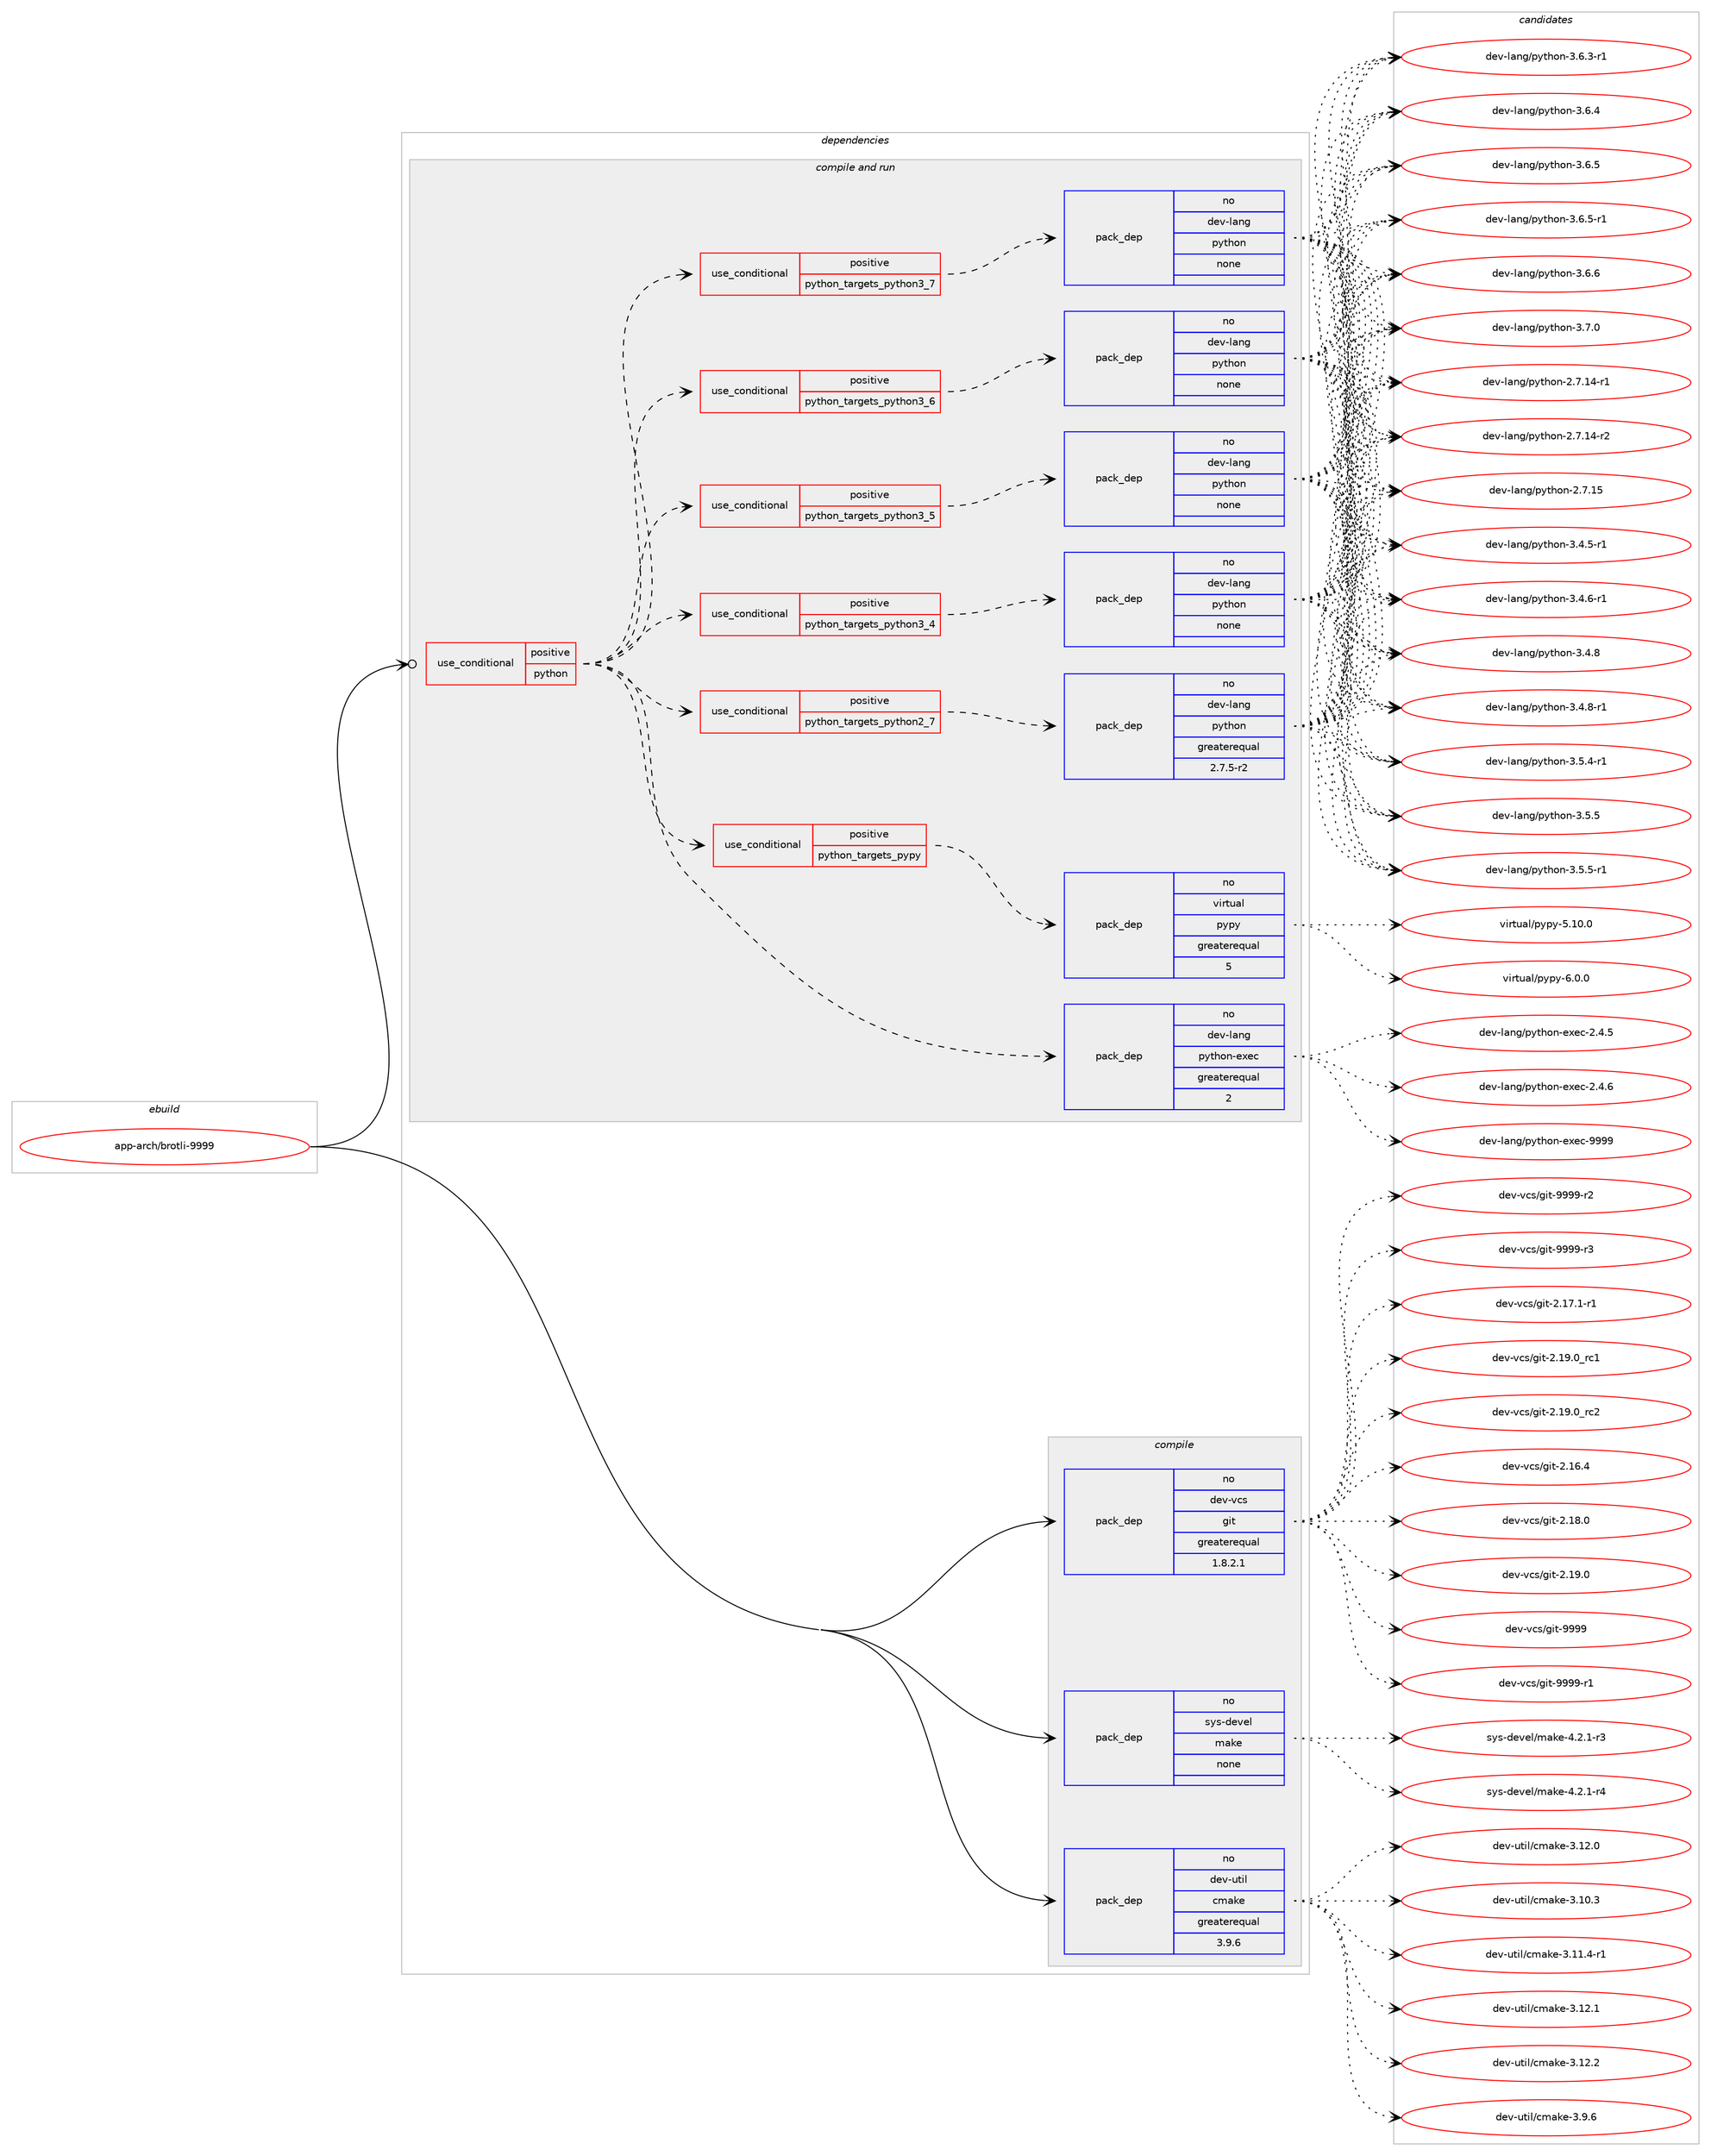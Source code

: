 digraph prolog {

# *************
# Graph options
# *************

newrank=true;
concentrate=true;
compound=true;
graph [rankdir=LR,fontname=Helvetica,fontsize=10,ranksep=1.5];#, ranksep=2.5, nodesep=0.2];
edge  [arrowhead=vee];
node  [fontname=Helvetica,fontsize=10];

# **********
# The ebuild
# **********

subgraph cluster_leftcol {
color=gray;
rank=same;
label=<<i>ebuild</i>>;
id [label="app-arch/brotli-9999", color=red, width=4, href="../app-arch/brotli-9999.svg"];
}

# ****************
# The dependencies
# ****************

subgraph cluster_midcol {
color=gray;
label=<<i>dependencies</i>>;
subgraph cluster_compile {
fillcolor="#eeeeee";
style=filled;
label=<<i>compile</i>>;
subgraph pack399 {
dependency563 [label=<<TABLE BORDER="0" CELLBORDER="1" CELLSPACING="0" CELLPADDING="4" WIDTH="220"><TR><TD ROWSPAN="6" CELLPADDING="30">pack_dep</TD></TR><TR><TD WIDTH="110">no</TD></TR><TR><TD>dev-util</TD></TR><TR><TD>cmake</TD></TR><TR><TD>greaterequal</TD></TR><TR><TD>3.9.6</TD></TR></TABLE>>, shape=none, color=blue];
}
id:e -> dependency563:w [weight=20,style="solid",arrowhead="vee"];
subgraph pack400 {
dependency564 [label=<<TABLE BORDER="0" CELLBORDER="1" CELLSPACING="0" CELLPADDING="4" WIDTH="220"><TR><TD ROWSPAN="6" CELLPADDING="30">pack_dep</TD></TR><TR><TD WIDTH="110">no</TD></TR><TR><TD>dev-vcs</TD></TR><TR><TD>git</TD></TR><TR><TD>greaterequal</TD></TR><TR><TD>1.8.2.1</TD></TR></TABLE>>, shape=none, color=blue];
}
id:e -> dependency564:w [weight=20,style="solid",arrowhead="vee"];
subgraph pack401 {
dependency565 [label=<<TABLE BORDER="0" CELLBORDER="1" CELLSPACING="0" CELLPADDING="4" WIDTH="220"><TR><TD ROWSPAN="6" CELLPADDING="30">pack_dep</TD></TR><TR><TD WIDTH="110">no</TD></TR><TR><TD>sys-devel</TD></TR><TR><TD>make</TD></TR><TR><TD>none</TD></TR><TR><TD></TD></TR></TABLE>>, shape=none, color=blue];
}
id:e -> dependency565:w [weight=20,style="solid",arrowhead="vee"];
}
subgraph cluster_compileandrun {
fillcolor="#eeeeee";
style=filled;
label=<<i>compile and run</i>>;
subgraph cond144 {
dependency566 [label=<<TABLE BORDER="0" CELLBORDER="1" CELLSPACING="0" CELLPADDING="4"><TR><TD ROWSPAN="3" CELLPADDING="10">use_conditional</TD></TR><TR><TD>positive</TD></TR><TR><TD>python</TD></TR></TABLE>>, shape=none, color=red];
subgraph cond145 {
dependency567 [label=<<TABLE BORDER="0" CELLBORDER="1" CELLSPACING="0" CELLPADDING="4"><TR><TD ROWSPAN="3" CELLPADDING="10">use_conditional</TD></TR><TR><TD>positive</TD></TR><TR><TD>python_targets_pypy</TD></TR></TABLE>>, shape=none, color=red];
subgraph pack402 {
dependency568 [label=<<TABLE BORDER="0" CELLBORDER="1" CELLSPACING="0" CELLPADDING="4" WIDTH="220"><TR><TD ROWSPAN="6" CELLPADDING="30">pack_dep</TD></TR><TR><TD WIDTH="110">no</TD></TR><TR><TD>virtual</TD></TR><TR><TD>pypy</TD></TR><TR><TD>greaterequal</TD></TR><TR><TD>5</TD></TR></TABLE>>, shape=none, color=blue];
}
dependency567:e -> dependency568:w [weight=20,style="dashed",arrowhead="vee"];
}
dependency566:e -> dependency567:w [weight=20,style="dashed",arrowhead="vee"];
subgraph cond146 {
dependency569 [label=<<TABLE BORDER="0" CELLBORDER="1" CELLSPACING="0" CELLPADDING="4"><TR><TD ROWSPAN="3" CELLPADDING="10">use_conditional</TD></TR><TR><TD>positive</TD></TR><TR><TD>python_targets_python2_7</TD></TR></TABLE>>, shape=none, color=red];
subgraph pack403 {
dependency570 [label=<<TABLE BORDER="0" CELLBORDER="1" CELLSPACING="0" CELLPADDING="4" WIDTH="220"><TR><TD ROWSPAN="6" CELLPADDING="30">pack_dep</TD></TR><TR><TD WIDTH="110">no</TD></TR><TR><TD>dev-lang</TD></TR><TR><TD>python</TD></TR><TR><TD>greaterequal</TD></TR><TR><TD>2.7.5-r2</TD></TR></TABLE>>, shape=none, color=blue];
}
dependency569:e -> dependency570:w [weight=20,style="dashed",arrowhead="vee"];
}
dependency566:e -> dependency569:w [weight=20,style="dashed",arrowhead="vee"];
subgraph cond147 {
dependency571 [label=<<TABLE BORDER="0" CELLBORDER="1" CELLSPACING="0" CELLPADDING="4"><TR><TD ROWSPAN="3" CELLPADDING="10">use_conditional</TD></TR><TR><TD>positive</TD></TR><TR><TD>python_targets_python3_4</TD></TR></TABLE>>, shape=none, color=red];
subgraph pack404 {
dependency572 [label=<<TABLE BORDER="0" CELLBORDER="1" CELLSPACING="0" CELLPADDING="4" WIDTH="220"><TR><TD ROWSPAN="6" CELLPADDING="30">pack_dep</TD></TR><TR><TD WIDTH="110">no</TD></TR><TR><TD>dev-lang</TD></TR><TR><TD>python</TD></TR><TR><TD>none</TD></TR><TR><TD></TD></TR></TABLE>>, shape=none, color=blue];
}
dependency571:e -> dependency572:w [weight=20,style="dashed",arrowhead="vee"];
}
dependency566:e -> dependency571:w [weight=20,style="dashed",arrowhead="vee"];
subgraph cond148 {
dependency573 [label=<<TABLE BORDER="0" CELLBORDER="1" CELLSPACING="0" CELLPADDING="4"><TR><TD ROWSPAN="3" CELLPADDING="10">use_conditional</TD></TR><TR><TD>positive</TD></TR><TR><TD>python_targets_python3_5</TD></TR></TABLE>>, shape=none, color=red];
subgraph pack405 {
dependency574 [label=<<TABLE BORDER="0" CELLBORDER="1" CELLSPACING="0" CELLPADDING="4" WIDTH="220"><TR><TD ROWSPAN="6" CELLPADDING="30">pack_dep</TD></TR><TR><TD WIDTH="110">no</TD></TR><TR><TD>dev-lang</TD></TR><TR><TD>python</TD></TR><TR><TD>none</TD></TR><TR><TD></TD></TR></TABLE>>, shape=none, color=blue];
}
dependency573:e -> dependency574:w [weight=20,style="dashed",arrowhead="vee"];
}
dependency566:e -> dependency573:w [weight=20,style="dashed",arrowhead="vee"];
subgraph cond149 {
dependency575 [label=<<TABLE BORDER="0" CELLBORDER="1" CELLSPACING="0" CELLPADDING="4"><TR><TD ROWSPAN="3" CELLPADDING="10">use_conditional</TD></TR><TR><TD>positive</TD></TR><TR><TD>python_targets_python3_6</TD></TR></TABLE>>, shape=none, color=red];
subgraph pack406 {
dependency576 [label=<<TABLE BORDER="0" CELLBORDER="1" CELLSPACING="0" CELLPADDING="4" WIDTH="220"><TR><TD ROWSPAN="6" CELLPADDING="30">pack_dep</TD></TR><TR><TD WIDTH="110">no</TD></TR><TR><TD>dev-lang</TD></TR><TR><TD>python</TD></TR><TR><TD>none</TD></TR><TR><TD></TD></TR></TABLE>>, shape=none, color=blue];
}
dependency575:e -> dependency576:w [weight=20,style="dashed",arrowhead="vee"];
}
dependency566:e -> dependency575:w [weight=20,style="dashed",arrowhead="vee"];
subgraph cond150 {
dependency577 [label=<<TABLE BORDER="0" CELLBORDER="1" CELLSPACING="0" CELLPADDING="4"><TR><TD ROWSPAN="3" CELLPADDING="10">use_conditional</TD></TR><TR><TD>positive</TD></TR><TR><TD>python_targets_python3_7</TD></TR></TABLE>>, shape=none, color=red];
subgraph pack407 {
dependency578 [label=<<TABLE BORDER="0" CELLBORDER="1" CELLSPACING="0" CELLPADDING="4" WIDTH="220"><TR><TD ROWSPAN="6" CELLPADDING="30">pack_dep</TD></TR><TR><TD WIDTH="110">no</TD></TR><TR><TD>dev-lang</TD></TR><TR><TD>python</TD></TR><TR><TD>none</TD></TR><TR><TD></TD></TR></TABLE>>, shape=none, color=blue];
}
dependency577:e -> dependency578:w [weight=20,style="dashed",arrowhead="vee"];
}
dependency566:e -> dependency577:w [weight=20,style="dashed",arrowhead="vee"];
subgraph pack408 {
dependency579 [label=<<TABLE BORDER="0" CELLBORDER="1" CELLSPACING="0" CELLPADDING="4" WIDTH="220"><TR><TD ROWSPAN="6" CELLPADDING="30">pack_dep</TD></TR><TR><TD WIDTH="110">no</TD></TR><TR><TD>dev-lang</TD></TR><TR><TD>python-exec</TD></TR><TR><TD>greaterequal</TD></TR><TR><TD>2</TD></TR></TABLE>>, shape=none, color=blue];
}
dependency566:e -> dependency579:w [weight=20,style="dashed",arrowhead="vee"];
}
id:e -> dependency566:w [weight=20,style="solid",arrowhead="odotvee"];
}
subgraph cluster_run {
fillcolor="#eeeeee";
style=filled;
label=<<i>run</i>>;
}
}

# **************
# The candidates
# **************

subgraph cluster_choices {
rank=same;
color=gray;
label=<<i>candidates</i>>;

subgraph choice399 {
color=black;
nodesep=1;
choice1001011184511711610510847991099710710145514649504648 [label="dev-util/cmake-3.12.0", color=red, width=4,href="../dev-util/cmake-3.12.0.svg"];
choice1001011184511711610510847991099710710145514649484651 [label="dev-util/cmake-3.10.3", color=red, width=4,href="../dev-util/cmake-3.10.3.svg"];
choice10010111845117116105108479910997107101455146494946524511449 [label="dev-util/cmake-3.11.4-r1", color=red, width=4,href="../dev-util/cmake-3.11.4-r1.svg"];
choice1001011184511711610510847991099710710145514649504649 [label="dev-util/cmake-3.12.1", color=red, width=4,href="../dev-util/cmake-3.12.1.svg"];
choice1001011184511711610510847991099710710145514649504650 [label="dev-util/cmake-3.12.2", color=red, width=4,href="../dev-util/cmake-3.12.2.svg"];
choice10010111845117116105108479910997107101455146574654 [label="dev-util/cmake-3.9.6", color=red, width=4,href="../dev-util/cmake-3.9.6.svg"];
dependency563:e -> choice1001011184511711610510847991099710710145514649504648:w [style=dotted,weight="100"];
dependency563:e -> choice1001011184511711610510847991099710710145514649484651:w [style=dotted,weight="100"];
dependency563:e -> choice10010111845117116105108479910997107101455146494946524511449:w [style=dotted,weight="100"];
dependency563:e -> choice1001011184511711610510847991099710710145514649504649:w [style=dotted,weight="100"];
dependency563:e -> choice1001011184511711610510847991099710710145514649504650:w [style=dotted,weight="100"];
dependency563:e -> choice10010111845117116105108479910997107101455146574654:w [style=dotted,weight="100"];
}
subgraph choice400 {
color=black;
nodesep=1;
choice100101118451189911547103105116455046495546494511449 [label="dev-vcs/git-2.17.1-r1", color=red, width=4,href="../dev-vcs/git-2.17.1-r1.svg"];
choice10010111845118991154710310511645504649574648951149949 [label="dev-vcs/git-2.19.0_rc1", color=red, width=4,href="../dev-vcs/git-2.19.0_rc1.svg"];
choice10010111845118991154710310511645504649574648951149950 [label="dev-vcs/git-2.19.0_rc2", color=red, width=4,href="../dev-vcs/git-2.19.0_rc2.svg"];
choice10010111845118991154710310511645504649544652 [label="dev-vcs/git-2.16.4", color=red, width=4,href="../dev-vcs/git-2.16.4.svg"];
choice10010111845118991154710310511645504649564648 [label="dev-vcs/git-2.18.0", color=red, width=4,href="../dev-vcs/git-2.18.0.svg"];
choice10010111845118991154710310511645504649574648 [label="dev-vcs/git-2.19.0", color=red, width=4,href="../dev-vcs/git-2.19.0.svg"];
choice1001011184511899115471031051164557575757 [label="dev-vcs/git-9999", color=red, width=4,href="../dev-vcs/git-9999.svg"];
choice10010111845118991154710310511645575757574511449 [label="dev-vcs/git-9999-r1", color=red, width=4,href="../dev-vcs/git-9999-r1.svg"];
choice10010111845118991154710310511645575757574511450 [label="dev-vcs/git-9999-r2", color=red, width=4,href="../dev-vcs/git-9999-r2.svg"];
choice10010111845118991154710310511645575757574511451 [label="dev-vcs/git-9999-r3", color=red, width=4,href="../dev-vcs/git-9999-r3.svg"];
dependency564:e -> choice100101118451189911547103105116455046495546494511449:w [style=dotted,weight="100"];
dependency564:e -> choice10010111845118991154710310511645504649574648951149949:w [style=dotted,weight="100"];
dependency564:e -> choice10010111845118991154710310511645504649574648951149950:w [style=dotted,weight="100"];
dependency564:e -> choice10010111845118991154710310511645504649544652:w [style=dotted,weight="100"];
dependency564:e -> choice10010111845118991154710310511645504649564648:w [style=dotted,weight="100"];
dependency564:e -> choice10010111845118991154710310511645504649574648:w [style=dotted,weight="100"];
dependency564:e -> choice1001011184511899115471031051164557575757:w [style=dotted,weight="100"];
dependency564:e -> choice10010111845118991154710310511645575757574511449:w [style=dotted,weight="100"];
dependency564:e -> choice10010111845118991154710310511645575757574511450:w [style=dotted,weight="100"];
dependency564:e -> choice10010111845118991154710310511645575757574511451:w [style=dotted,weight="100"];
}
subgraph choice401 {
color=black;
nodesep=1;
choice1151211154510010111810110847109971071014552465046494511451 [label="sys-devel/make-4.2.1-r3", color=red, width=4,href="../sys-devel/make-4.2.1-r3.svg"];
choice1151211154510010111810110847109971071014552465046494511452 [label="sys-devel/make-4.2.1-r4", color=red, width=4,href="../sys-devel/make-4.2.1-r4.svg"];
dependency565:e -> choice1151211154510010111810110847109971071014552465046494511451:w [style=dotted,weight="100"];
dependency565:e -> choice1151211154510010111810110847109971071014552465046494511452:w [style=dotted,weight="100"];
}
subgraph choice402 {
color=black;
nodesep=1;
choice118105114116117971084711212111212145534649484648 [label="virtual/pypy-5.10.0", color=red, width=4,href="../virtual/pypy-5.10.0.svg"];
choice1181051141161179710847112121112121455446484648 [label="virtual/pypy-6.0.0", color=red, width=4,href="../virtual/pypy-6.0.0.svg"];
dependency568:e -> choice118105114116117971084711212111212145534649484648:w [style=dotted,weight="100"];
dependency568:e -> choice1181051141161179710847112121112121455446484648:w [style=dotted,weight="100"];
}
subgraph choice403 {
color=black;
nodesep=1;
choice100101118451089711010347112121116104111110455046554649524511449 [label="dev-lang/python-2.7.14-r1", color=red, width=4,href="../dev-lang/python-2.7.14-r1.svg"];
choice100101118451089711010347112121116104111110455046554649524511450 [label="dev-lang/python-2.7.14-r2", color=red, width=4,href="../dev-lang/python-2.7.14-r2.svg"];
choice10010111845108971101034711212111610411111045504655464953 [label="dev-lang/python-2.7.15", color=red, width=4,href="../dev-lang/python-2.7.15.svg"];
choice1001011184510897110103471121211161041111104551465246534511449 [label="dev-lang/python-3.4.5-r1", color=red, width=4,href="../dev-lang/python-3.4.5-r1.svg"];
choice1001011184510897110103471121211161041111104551465246544511449 [label="dev-lang/python-3.4.6-r1", color=red, width=4,href="../dev-lang/python-3.4.6-r1.svg"];
choice100101118451089711010347112121116104111110455146524656 [label="dev-lang/python-3.4.8", color=red, width=4,href="../dev-lang/python-3.4.8.svg"];
choice1001011184510897110103471121211161041111104551465246564511449 [label="dev-lang/python-3.4.8-r1", color=red, width=4,href="../dev-lang/python-3.4.8-r1.svg"];
choice1001011184510897110103471121211161041111104551465346524511449 [label="dev-lang/python-3.5.4-r1", color=red, width=4,href="../dev-lang/python-3.5.4-r1.svg"];
choice100101118451089711010347112121116104111110455146534653 [label="dev-lang/python-3.5.5", color=red, width=4,href="../dev-lang/python-3.5.5.svg"];
choice1001011184510897110103471121211161041111104551465346534511449 [label="dev-lang/python-3.5.5-r1", color=red, width=4,href="../dev-lang/python-3.5.5-r1.svg"];
choice1001011184510897110103471121211161041111104551465446514511449 [label="dev-lang/python-3.6.3-r1", color=red, width=4,href="../dev-lang/python-3.6.3-r1.svg"];
choice100101118451089711010347112121116104111110455146544652 [label="dev-lang/python-3.6.4", color=red, width=4,href="../dev-lang/python-3.6.4.svg"];
choice100101118451089711010347112121116104111110455146544653 [label="dev-lang/python-3.6.5", color=red, width=4,href="../dev-lang/python-3.6.5.svg"];
choice1001011184510897110103471121211161041111104551465446534511449 [label="dev-lang/python-3.6.5-r1", color=red, width=4,href="../dev-lang/python-3.6.5-r1.svg"];
choice100101118451089711010347112121116104111110455146544654 [label="dev-lang/python-3.6.6", color=red, width=4,href="../dev-lang/python-3.6.6.svg"];
choice100101118451089711010347112121116104111110455146554648 [label="dev-lang/python-3.7.0", color=red, width=4,href="../dev-lang/python-3.7.0.svg"];
dependency570:e -> choice100101118451089711010347112121116104111110455046554649524511449:w [style=dotted,weight="100"];
dependency570:e -> choice100101118451089711010347112121116104111110455046554649524511450:w [style=dotted,weight="100"];
dependency570:e -> choice10010111845108971101034711212111610411111045504655464953:w [style=dotted,weight="100"];
dependency570:e -> choice1001011184510897110103471121211161041111104551465246534511449:w [style=dotted,weight="100"];
dependency570:e -> choice1001011184510897110103471121211161041111104551465246544511449:w [style=dotted,weight="100"];
dependency570:e -> choice100101118451089711010347112121116104111110455146524656:w [style=dotted,weight="100"];
dependency570:e -> choice1001011184510897110103471121211161041111104551465246564511449:w [style=dotted,weight="100"];
dependency570:e -> choice1001011184510897110103471121211161041111104551465346524511449:w [style=dotted,weight="100"];
dependency570:e -> choice100101118451089711010347112121116104111110455146534653:w [style=dotted,weight="100"];
dependency570:e -> choice1001011184510897110103471121211161041111104551465346534511449:w [style=dotted,weight="100"];
dependency570:e -> choice1001011184510897110103471121211161041111104551465446514511449:w [style=dotted,weight="100"];
dependency570:e -> choice100101118451089711010347112121116104111110455146544652:w [style=dotted,weight="100"];
dependency570:e -> choice100101118451089711010347112121116104111110455146544653:w [style=dotted,weight="100"];
dependency570:e -> choice1001011184510897110103471121211161041111104551465446534511449:w [style=dotted,weight="100"];
dependency570:e -> choice100101118451089711010347112121116104111110455146544654:w [style=dotted,weight="100"];
dependency570:e -> choice100101118451089711010347112121116104111110455146554648:w [style=dotted,weight="100"];
}
subgraph choice404 {
color=black;
nodesep=1;
choice100101118451089711010347112121116104111110455046554649524511449 [label="dev-lang/python-2.7.14-r1", color=red, width=4,href="../dev-lang/python-2.7.14-r1.svg"];
choice100101118451089711010347112121116104111110455046554649524511450 [label="dev-lang/python-2.7.14-r2", color=red, width=4,href="../dev-lang/python-2.7.14-r2.svg"];
choice10010111845108971101034711212111610411111045504655464953 [label="dev-lang/python-2.7.15", color=red, width=4,href="../dev-lang/python-2.7.15.svg"];
choice1001011184510897110103471121211161041111104551465246534511449 [label="dev-lang/python-3.4.5-r1", color=red, width=4,href="../dev-lang/python-3.4.5-r1.svg"];
choice1001011184510897110103471121211161041111104551465246544511449 [label="dev-lang/python-3.4.6-r1", color=red, width=4,href="../dev-lang/python-3.4.6-r1.svg"];
choice100101118451089711010347112121116104111110455146524656 [label="dev-lang/python-3.4.8", color=red, width=4,href="../dev-lang/python-3.4.8.svg"];
choice1001011184510897110103471121211161041111104551465246564511449 [label="dev-lang/python-3.4.8-r1", color=red, width=4,href="../dev-lang/python-3.4.8-r1.svg"];
choice1001011184510897110103471121211161041111104551465346524511449 [label="dev-lang/python-3.5.4-r1", color=red, width=4,href="../dev-lang/python-3.5.4-r1.svg"];
choice100101118451089711010347112121116104111110455146534653 [label="dev-lang/python-3.5.5", color=red, width=4,href="../dev-lang/python-3.5.5.svg"];
choice1001011184510897110103471121211161041111104551465346534511449 [label="dev-lang/python-3.5.5-r1", color=red, width=4,href="../dev-lang/python-3.5.5-r1.svg"];
choice1001011184510897110103471121211161041111104551465446514511449 [label="dev-lang/python-3.6.3-r1", color=red, width=4,href="../dev-lang/python-3.6.3-r1.svg"];
choice100101118451089711010347112121116104111110455146544652 [label="dev-lang/python-3.6.4", color=red, width=4,href="../dev-lang/python-3.6.4.svg"];
choice100101118451089711010347112121116104111110455146544653 [label="dev-lang/python-3.6.5", color=red, width=4,href="../dev-lang/python-3.6.5.svg"];
choice1001011184510897110103471121211161041111104551465446534511449 [label="dev-lang/python-3.6.5-r1", color=red, width=4,href="../dev-lang/python-3.6.5-r1.svg"];
choice100101118451089711010347112121116104111110455146544654 [label="dev-lang/python-3.6.6", color=red, width=4,href="../dev-lang/python-3.6.6.svg"];
choice100101118451089711010347112121116104111110455146554648 [label="dev-lang/python-3.7.0", color=red, width=4,href="../dev-lang/python-3.7.0.svg"];
dependency572:e -> choice100101118451089711010347112121116104111110455046554649524511449:w [style=dotted,weight="100"];
dependency572:e -> choice100101118451089711010347112121116104111110455046554649524511450:w [style=dotted,weight="100"];
dependency572:e -> choice10010111845108971101034711212111610411111045504655464953:w [style=dotted,weight="100"];
dependency572:e -> choice1001011184510897110103471121211161041111104551465246534511449:w [style=dotted,weight="100"];
dependency572:e -> choice1001011184510897110103471121211161041111104551465246544511449:w [style=dotted,weight="100"];
dependency572:e -> choice100101118451089711010347112121116104111110455146524656:w [style=dotted,weight="100"];
dependency572:e -> choice1001011184510897110103471121211161041111104551465246564511449:w [style=dotted,weight="100"];
dependency572:e -> choice1001011184510897110103471121211161041111104551465346524511449:w [style=dotted,weight="100"];
dependency572:e -> choice100101118451089711010347112121116104111110455146534653:w [style=dotted,weight="100"];
dependency572:e -> choice1001011184510897110103471121211161041111104551465346534511449:w [style=dotted,weight="100"];
dependency572:e -> choice1001011184510897110103471121211161041111104551465446514511449:w [style=dotted,weight="100"];
dependency572:e -> choice100101118451089711010347112121116104111110455146544652:w [style=dotted,weight="100"];
dependency572:e -> choice100101118451089711010347112121116104111110455146544653:w [style=dotted,weight="100"];
dependency572:e -> choice1001011184510897110103471121211161041111104551465446534511449:w [style=dotted,weight="100"];
dependency572:e -> choice100101118451089711010347112121116104111110455146544654:w [style=dotted,weight="100"];
dependency572:e -> choice100101118451089711010347112121116104111110455146554648:w [style=dotted,weight="100"];
}
subgraph choice405 {
color=black;
nodesep=1;
choice100101118451089711010347112121116104111110455046554649524511449 [label="dev-lang/python-2.7.14-r1", color=red, width=4,href="../dev-lang/python-2.7.14-r1.svg"];
choice100101118451089711010347112121116104111110455046554649524511450 [label="dev-lang/python-2.7.14-r2", color=red, width=4,href="../dev-lang/python-2.7.14-r2.svg"];
choice10010111845108971101034711212111610411111045504655464953 [label="dev-lang/python-2.7.15", color=red, width=4,href="../dev-lang/python-2.7.15.svg"];
choice1001011184510897110103471121211161041111104551465246534511449 [label="dev-lang/python-3.4.5-r1", color=red, width=4,href="../dev-lang/python-3.4.5-r1.svg"];
choice1001011184510897110103471121211161041111104551465246544511449 [label="dev-lang/python-3.4.6-r1", color=red, width=4,href="../dev-lang/python-3.4.6-r1.svg"];
choice100101118451089711010347112121116104111110455146524656 [label="dev-lang/python-3.4.8", color=red, width=4,href="../dev-lang/python-3.4.8.svg"];
choice1001011184510897110103471121211161041111104551465246564511449 [label="dev-lang/python-3.4.8-r1", color=red, width=4,href="../dev-lang/python-3.4.8-r1.svg"];
choice1001011184510897110103471121211161041111104551465346524511449 [label="dev-lang/python-3.5.4-r1", color=red, width=4,href="../dev-lang/python-3.5.4-r1.svg"];
choice100101118451089711010347112121116104111110455146534653 [label="dev-lang/python-3.5.5", color=red, width=4,href="../dev-lang/python-3.5.5.svg"];
choice1001011184510897110103471121211161041111104551465346534511449 [label="dev-lang/python-3.5.5-r1", color=red, width=4,href="../dev-lang/python-3.5.5-r1.svg"];
choice1001011184510897110103471121211161041111104551465446514511449 [label="dev-lang/python-3.6.3-r1", color=red, width=4,href="../dev-lang/python-3.6.3-r1.svg"];
choice100101118451089711010347112121116104111110455146544652 [label="dev-lang/python-3.6.4", color=red, width=4,href="../dev-lang/python-3.6.4.svg"];
choice100101118451089711010347112121116104111110455146544653 [label="dev-lang/python-3.6.5", color=red, width=4,href="../dev-lang/python-3.6.5.svg"];
choice1001011184510897110103471121211161041111104551465446534511449 [label="dev-lang/python-3.6.5-r1", color=red, width=4,href="../dev-lang/python-3.6.5-r1.svg"];
choice100101118451089711010347112121116104111110455146544654 [label="dev-lang/python-3.6.6", color=red, width=4,href="../dev-lang/python-3.6.6.svg"];
choice100101118451089711010347112121116104111110455146554648 [label="dev-lang/python-3.7.0", color=red, width=4,href="../dev-lang/python-3.7.0.svg"];
dependency574:e -> choice100101118451089711010347112121116104111110455046554649524511449:w [style=dotted,weight="100"];
dependency574:e -> choice100101118451089711010347112121116104111110455046554649524511450:w [style=dotted,weight="100"];
dependency574:e -> choice10010111845108971101034711212111610411111045504655464953:w [style=dotted,weight="100"];
dependency574:e -> choice1001011184510897110103471121211161041111104551465246534511449:w [style=dotted,weight="100"];
dependency574:e -> choice1001011184510897110103471121211161041111104551465246544511449:w [style=dotted,weight="100"];
dependency574:e -> choice100101118451089711010347112121116104111110455146524656:w [style=dotted,weight="100"];
dependency574:e -> choice1001011184510897110103471121211161041111104551465246564511449:w [style=dotted,weight="100"];
dependency574:e -> choice1001011184510897110103471121211161041111104551465346524511449:w [style=dotted,weight="100"];
dependency574:e -> choice100101118451089711010347112121116104111110455146534653:w [style=dotted,weight="100"];
dependency574:e -> choice1001011184510897110103471121211161041111104551465346534511449:w [style=dotted,weight="100"];
dependency574:e -> choice1001011184510897110103471121211161041111104551465446514511449:w [style=dotted,weight="100"];
dependency574:e -> choice100101118451089711010347112121116104111110455146544652:w [style=dotted,weight="100"];
dependency574:e -> choice100101118451089711010347112121116104111110455146544653:w [style=dotted,weight="100"];
dependency574:e -> choice1001011184510897110103471121211161041111104551465446534511449:w [style=dotted,weight="100"];
dependency574:e -> choice100101118451089711010347112121116104111110455146544654:w [style=dotted,weight="100"];
dependency574:e -> choice100101118451089711010347112121116104111110455146554648:w [style=dotted,weight="100"];
}
subgraph choice406 {
color=black;
nodesep=1;
choice100101118451089711010347112121116104111110455046554649524511449 [label="dev-lang/python-2.7.14-r1", color=red, width=4,href="../dev-lang/python-2.7.14-r1.svg"];
choice100101118451089711010347112121116104111110455046554649524511450 [label="dev-lang/python-2.7.14-r2", color=red, width=4,href="../dev-lang/python-2.7.14-r2.svg"];
choice10010111845108971101034711212111610411111045504655464953 [label="dev-lang/python-2.7.15", color=red, width=4,href="../dev-lang/python-2.7.15.svg"];
choice1001011184510897110103471121211161041111104551465246534511449 [label="dev-lang/python-3.4.5-r1", color=red, width=4,href="../dev-lang/python-3.4.5-r1.svg"];
choice1001011184510897110103471121211161041111104551465246544511449 [label="dev-lang/python-3.4.6-r1", color=red, width=4,href="../dev-lang/python-3.4.6-r1.svg"];
choice100101118451089711010347112121116104111110455146524656 [label="dev-lang/python-3.4.8", color=red, width=4,href="../dev-lang/python-3.4.8.svg"];
choice1001011184510897110103471121211161041111104551465246564511449 [label="dev-lang/python-3.4.8-r1", color=red, width=4,href="../dev-lang/python-3.4.8-r1.svg"];
choice1001011184510897110103471121211161041111104551465346524511449 [label="dev-lang/python-3.5.4-r1", color=red, width=4,href="../dev-lang/python-3.5.4-r1.svg"];
choice100101118451089711010347112121116104111110455146534653 [label="dev-lang/python-3.5.5", color=red, width=4,href="../dev-lang/python-3.5.5.svg"];
choice1001011184510897110103471121211161041111104551465346534511449 [label="dev-lang/python-3.5.5-r1", color=red, width=4,href="../dev-lang/python-3.5.5-r1.svg"];
choice1001011184510897110103471121211161041111104551465446514511449 [label="dev-lang/python-3.6.3-r1", color=red, width=4,href="../dev-lang/python-3.6.3-r1.svg"];
choice100101118451089711010347112121116104111110455146544652 [label="dev-lang/python-3.6.4", color=red, width=4,href="../dev-lang/python-3.6.4.svg"];
choice100101118451089711010347112121116104111110455146544653 [label="dev-lang/python-3.6.5", color=red, width=4,href="../dev-lang/python-3.6.5.svg"];
choice1001011184510897110103471121211161041111104551465446534511449 [label="dev-lang/python-3.6.5-r1", color=red, width=4,href="../dev-lang/python-3.6.5-r1.svg"];
choice100101118451089711010347112121116104111110455146544654 [label="dev-lang/python-3.6.6", color=red, width=4,href="../dev-lang/python-3.6.6.svg"];
choice100101118451089711010347112121116104111110455146554648 [label="dev-lang/python-3.7.0", color=red, width=4,href="../dev-lang/python-3.7.0.svg"];
dependency576:e -> choice100101118451089711010347112121116104111110455046554649524511449:w [style=dotted,weight="100"];
dependency576:e -> choice100101118451089711010347112121116104111110455046554649524511450:w [style=dotted,weight="100"];
dependency576:e -> choice10010111845108971101034711212111610411111045504655464953:w [style=dotted,weight="100"];
dependency576:e -> choice1001011184510897110103471121211161041111104551465246534511449:w [style=dotted,weight="100"];
dependency576:e -> choice1001011184510897110103471121211161041111104551465246544511449:w [style=dotted,weight="100"];
dependency576:e -> choice100101118451089711010347112121116104111110455146524656:w [style=dotted,weight="100"];
dependency576:e -> choice1001011184510897110103471121211161041111104551465246564511449:w [style=dotted,weight="100"];
dependency576:e -> choice1001011184510897110103471121211161041111104551465346524511449:w [style=dotted,weight="100"];
dependency576:e -> choice100101118451089711010347112121116104111110455146534653:w [style=dotted,weight="100"];
dependency576:e -> choice1001011184510897110103471121211161041111104551465346534511449:w [style=dotted,weight="100"];
dependency576:e -> choice1001011184510897110103471121211161041111104551465446514511449:w [style=dotted,weight="100"];
dependency576:e -> choice100101118451089711010347112121116104111110455146544652:w [style=dotted,weight="100"];
dependency576:e -> choice100101118451089711010347112121116104111110455146544653:w [style=dotted,weight="100"];
dependency576:e -> choice1001011184510897110103471121211161041111104551465446534511449:w [style=dotted,weight="100"];
dependency576:e -> choice100101118451089711010347112121116104111110455146544654:w [style=dotted,weight="100"];
dependency576:e -> choice100101118451089711010347112121116104111110455146554648:w [style=dotted,weight="100"];
}
subgraph choice407 {
color=black;
nodesep=1;
choice100101118451089711010347112121116104111110455046554649524511449 [label="dev-lang/python-2.7.14-r1", color=red, width=4,href="../dev-lang/python-2.7.14-r1.svg"];
choice100101118451089711010347112121116104111110455046554649524511450 [label="dev-lang/python-2.7.14-r2", color=red, width=4,href="../dev-lang/python-2.7.14-r2.svg"];
choice10010111845108971101034711212111610411111045504655464953 [label="dev-lang/python-2.7.15", color=red, width=4,href="../dev-lang/python-2.7.15.svg"];
choice1001011184510897110103471121211161041111104551465246534511449 [label="dev-lang/python-3.4.5-r1", color=red, width=4,href="../dev-lang/python-3.4.5-r1.svg"];
choice1001011184510897110103471121211161041111104551465246544511449 [label="dev-lang/python-3.4.6-r1", color=red, width=4,href="../dev-lang/python-3.4.6-r1.svg"];
choice100101118451089711010347112121116104111110455146524656 [label="dev-lang/python-3.4.8", color=red, width=4,href="../dev-lang/python-3.4.8.svg"];
choice1001011184510897110103471121211161041111104551465246564511449 [label="dev-lang/python-3.4.8-r1", color=red, width=4,href="../dev-lang/python-3.4.8-r1.svg"];
choice1001011184510897110103471121211161041111104551465346524511449 [label="dev-lang/python-3.5.4-r1", color=red, width=4,href="../dev-lang/python-3.5.4-r1.svg"];
choice100101118451089711010347112121116104111110455146534653 [label="dev-lang/python-3.5.5", color=red, width=4,href="../dev-lang/python-3.5.5.svg"];
choice1001011184510897110103471121211161041111104551465346534511449 [label="dev-lang/python-3.5.5-r1", color=red, width=4,href="../dev-lang/python-3.5.5-r1.svg"];
choice1001011184510897110103471121211161041111104551465446514511449 [label="dev-lang/python-3.6.3-r1", color=red, width=4,href="../dev-lang/python-3.6.3-r1.svg"];
choice100101118451089711010347112121116104111110455146544652 [label="dev-lang/python-3.6.4", color=red, width=4,href="../dev-lang/python-3.6.4.svg"];
choice100101118451089711010347112121116104111110455146544653 [label="dev-lang/python-3.6.5", color=red, width=4,href="../dev-lang/python-3.6.5.svg"];
choice1001011184510897110103471121211161041111104551465446534511449 [label="dev-lang/python-3.6.5-r1", color=red, width=4,href="../dev-lang/python-3.6.5-r1.svg"];
choice100101118451089711010347112121116104111110455146544654 [label="dev-lang/python-3.6.6", color=red, width=4,href="../dev-lang/python-3.6.6.svg"];
choice100101118451089711010347112121116104111110455146554648 [label="dev-lang/python-3.7.0", color=red, width=4,href="../dev-lang/python-3.7.0.svg"];
dependency578:e -> choice100101118451089711010347112121116104111110455046554649524511449:w [style=dotted,weight="100"];
dependency578:e -> choice100101118451089711010347112121116104111110455046554649524511450:w [style=dotted,weight="100"];
dependency578:e -> choice10010111845108971101034711212111610411111045504655464953:w [style=dotted,weight="100"];
dependency578:e -> choice1001011184510897110103471121211161041111104551465246534511449:w [style=dotted,weight="100"];
dependency578:e -> choice1001011184510897110103471121211161041111104551465246544511449:w [style=dotted,weight="100"];
dependency578:e -> choice100101118451089711010347112121116104111110455146524656:w [style=dotted,weight="100"];
dependency578:e -> choice1001011184510897110103471121211161041111104551465246564511449:w [style=dotted,weight="100"];
dependency578:e -> choice1001011184510897110103471121211161041111104551465346524511449:w [style=dotted,weight="100"];
dependency578:e -> choice100101118451089711010347112121116104111110455146534653:w [style=dotted,weight="100"];
dependency578:e -> choice1001011184510897110103471121211161041111104551465346534511449:w [style=dotted,weight="100"];
dependency578:e -> choice1001011184510897110103471121211161041111104551465446514511449:w [style=dotted,weight="100"];
dependency578:e -> choice100101118451089711010347112121116104111110455146544652:w [style=dotted,weight="100"];
dependency578:e -> choice100101118451089711010347112121116104111110455146544653:w [style=dotted,weight="100"];
dependency578:e -> choice1001011184510897110103471121211161041111104551465446534511449:w [style=dotted,weight="100"];
dependency578:e -> choice100101118451089711010347112121116104111110455146544654:w [style=dotted,weight="100"];
dependency578:e -> choice100101118451089711010347112121116104111110455146554648:w [style=dotted,weight="100"];
}
subgraph choice408 {
color=black;
nodesep=1;
choice1001011184510897110103471121211161041111104510112010199455046524653 [label="dev-lang/python-exec-2.4.5", color=red, width=4,href="../dev-lang/python-exec-2.4.5.svg"];
choice1001011184510897110103471121211161041111104510112010199455046524654 [label="dev-lang/python-exec-2.4.6", color=red, width=4,href="../dev-lang/python-exec-2.4.6.svg"];
choice10010111845108971101034711212111610411111045101120101994557575757 [label="dev-lang/python-exec-9999", color=red, width=4,href="../dev-lang/python-exec-9999.svg"];
dependency579:e -> choice1001011184510897110103471121211161041111104510112010199455046524653:w [style=dotted,weight="100"];
dependency579:e -> choice1001011184510897110103471121211161041111104510112010199455046524654:w [style=dotted,weight="100"];
dependency579:e -> choice10010111845108971101034711212111610411111045101120101994557575757:w [style=dotted,weight="100"];
}
}

}
